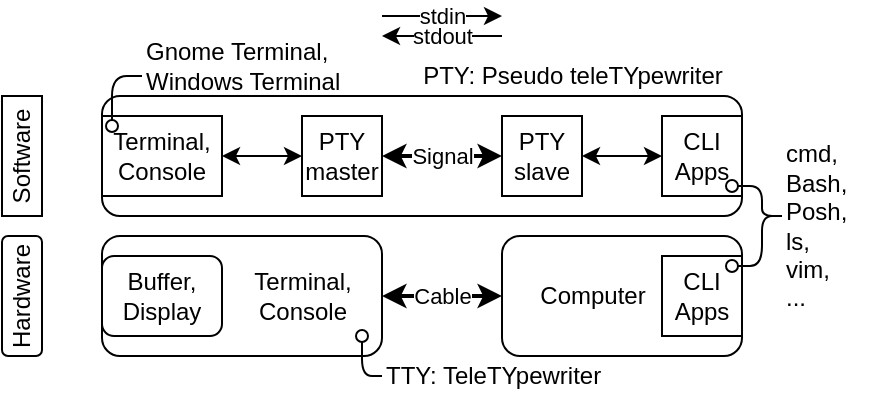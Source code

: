<mxfile version="14.9.6" type="device"><diagram id="SMAPRPyylL6mM1edR8xR" name="第 1 页"><mxGraphModel dx="628" dy="442" grid="1" gridSize="10" guides="0" tooltips="1" connect="1" arrows="1" fold="1" page="1" pageScale="1" pageWidth="827" pageHeight="1169" math="0" shadow="0"><root><mxCell id="0"/><mxCell id="1" parent="0"/><mxCell id="uVU-eiplVCo2GfwAfE2M-29" value="" style="rounded=1;whiteSpace=wrap;html=1;fillColor=#ffffff;" parent="1" vertex="1"><mxGeometry x="80" y="70" width="320" height="60" as="geometry"/></mxCell><mxCell id="uVU-eiplVCo2GfwAfE2M-28" value="" style="rounded=1;whiteSpace=wrap;html=1;fillColor=#ffffff;" parent="1" vertex="1"><mxGeometry x="280" y="140" width="120" height="60" as="geometry"/></mxCell><mxCell id="uVU-eiplVCo2GfwAfE2M-27" value="" style="rounded=1;whiteSpace=wrap;html=1;" parent="1" vertex="1"><mxGeometry x="80" y="140" width="140" height="60" as="geometry"/></mxCell><mxCell id="uVU-eiplVCo2GfwAfE2M-1" value="Terminal,&lt;br&gt;Console" style="rounded=0;whiteSpace=wrap;html=1;" parent="1" vertex="1"><mxGeometry x="80" y="80" width="60" height="40" as="geometry"/></mxCell><mxCell id="uVU-eiplVCo2GfwAfE2M-4" value="PTY&lt;br&gt;master" style="rounded=0;whiteSpace=wrap;html=1;" parent="1" vertex="1"><mxGeometry x="180" y="80" width="40" height="40" as="geometry"/></mxCell><mxCell id="uVU-eiplVCo2GfwAfE2M-5" value="PTY&lt;br&gt;slave" style="rounded=0;whiteSpace=wrap;html=1;" parent="1" vertex="1"><mxGeometry x="280" y="80" width="40" height="40" as="geometry"/></mxCell><mxCell id="uVU-eiplVCo2GfwAfE2M-7" value="CLI Apps" style="whiteSpace=wrap;html=1;" parent="1" vertex="1"><mxGeometry x="360" y="80" width="40" height="40" as="geometry"/></mxCell><mxCell id="uVU-eiplVCo2GfwAfE2M-8" value="&lt;span&gt;PTY: Pseudo teleTYpewriter&lt;/span&gt;" style="text;html=1;align=center;verticalAlign=middle;resizable=0;points=[];autosize=1;strokeColor=none;" parent="1" vertex="1"><mxGeometry x="230" y="50" width="170" height="20" as="geometry"/></mxCell><mxCell id="uVU-eiplVCo2GfwAfE2M-13" value="" style="endArrow=classic;startArrow=classic;html=1;" parent="1" source="uVU-eiplVCo2GfwAfE2M-1" target="uVU-eiplVCo2GfwAfE2M-4" edge="1"><mxGeometry width="50" height="50" relative="1" as="geometry"><mxPoint x="150" y="60" as="sourcePoint"/><mxPoint x="200" y="10" as="targetPoint"/></mxGeometry></mxCell><mxCell id="uVU-eiplVCo2GfwAfE2M-19" value="Cable" style="endArrow=classic;startArrow=classic;html=1;strokeWidth=2;curved=1;" parent="1" source="uVU-eiplVCo2GfwAfE2M-27" target="uVU-eiplVCo2GfwAfE2M-28" edge="1"><mxGeometry width="50" height="50" relative="1" as="geometry"><mxPoint x="260" y="170.0" as="sourcePoint"/><mxPoint x="320" y="170.0" as="targetPoint"/><mxPoint as="offset"/></mxGeometry></mxCell><mxCell id="uVU-eiplVCo2GfwAfE2M-20" value="Signal" style="endArrow=classic;startArrow=classic;html=1;strokeWidth=2;curved=1;" parent="1" source="uVU-eiplVCo2GfwAfE2M-4" target="uVU-eiplVCo2GfwAfE2M-5" edge="1"><mxGeometry width="50" height="50" relative="1" as="geometry"><mxPoint x="270" y="180.0" as="sourcePoint"/><mxPoint x="330" y="180.0" as="targetPoint"/><mxPoint as="offset"/></mxGeometry></mxCell><mxCell id="uVU-eiplVCo2GfwAfE2M-21" value="" style="endArrow=classic;startArrow=classic;html=1;" parent="1" source="uVU-eiplVCo2GfwAfE2M-5" target="uVU-eiplVCo2GfwAfE2M-7" edge="1"><mxGeometry width="50" height="50" relative="1" as="geometry"><mxPoint x="380" y="99.81" as="sourcePoint"/><mxPoint x="420" y="99.81" as="targetPoint"/></mxGeometry></mxCell><mxCell id="uVU-eiplVCo2GfwAfE2M-23" value="&lt;span&gt;Terminal,&lt;br&gt;Console&lt;br&gt;&lt;/span&gt;" style="text;html=1;align=center;verticalAlign=middle;resizable=0;points=[];autosize=1;strokeColor=none;" parent="1" vertex="1"><mxGeometry x="150" y="155" width="60" height="30" as="geometry"/></mxCell><mxCell id="uVU-eiplVCo2GfwAfE2M-26" value="CLI Apps" style="whiteSpace=wrap;html=1;" parent="1" vertex="1"><mxGeometry x="360" y="150" width="40" height="40" as="geometry"/></mxCell><mxCell id="uVU-eiplVCo2GfwAfE2M-33" value="Software" style="whiteSpace=wrap;html=1;rotation=-90;" parent="1" vertex="1"><mxGeometry x="10" y="90" width="60" height="20" as="geometry"/></mxCell><mxCell id="uVU-eiplVCo2GfwAfE2M-35" value="&lt;span&gt;Hardware&lt;/span&gt;" style="rounded=1;whiteSpace=wrap;html=1;fillColor=#ffffff;rotation=-90;" parent="1" vertex="1"><mxGeometry x="10" y="160" width="60" height="20" as="geometry"/></mxCell><mxCell id="uVU-eiplVCo2GfwAfE2M-37" value="&lt;span&gt;Buffer,&lt;br&gt;Display&lt;br&gt;&lt;/span&gt;" style="rounded=1;whiteSpace=wrap;html=1;fillColor=#ffffff;" parent="1" vertex="1"><mxGeometry x="80" y="150" width="60" height="40" as="geometry"/></mxCell><mxCell id="uVU-eiplVCo2GfwAfE2M-39" value="&lt;span&gt;Computer&lt;/span&gt;" style="text;html=1;align=center;verticalAlign=middle;resizable=0;points=[];autosize=1;strokeColor=none;" parent="1" vertex="1"><mxGeometry x="290" y="160" width="70" height="20" as="geometry"/></mxCell><mxCell id="uVU-eiplVCo2GfwAfE2M-41" value="TTY: TeleTYpewriter" style="text;html=1;align=left;verticalAlign=middle;resizable=0;points=[];autosize=1;strokeColor=none;" parent="1" vertex="1"><mxGeometry x="220" y="200" width="120" height="20" as="geometry"/></mxCell><mxCell id="uVU-eiplVCo2GfwAfE2M-42" value="" style="endArrow=none;html=1;strokeWidth=1;startArrow=oval;startFill=0;" parent="1" target="uVU-eiplVCo2GfwAfE2M-41" edge="1"><mxGeometry width="50" height="50" relative="1" as="geometry"><mxPoint x="210" y="190" as="sourcePoint"/><mxPoint x="220" y="210" as="targetPoint"/><Array as="points"><mxPoint x="210" y="210"/></Array></mxGeometry></mxCell><mxCell id="uVU-eiplVCo2GfwAfE2M-43" value="" style="endArrow=none;html=1;strokeWidth=1;startArrow=oval;startFill=0;" parent="1" edge="1"><mxGeometry width="50" height="50" relative="1" as="geometry"><mxPoint x="395" y="155.0" as="sourcePoint"/><mxPoint x="420" y="130" as="targetPoint"/><Array as="points"><mxPoint x="410" y="155"/><mxPoint x="410" y="130"/></Array></mxGeometry></mxCell><mxCell id="uVU-eiplVCo2GfwAfE2M-44" value="" style="endArrow=none;html=1;strokeWidth=1;startArrow=oval;startFill=0;" parent="1" edge="1"><mxGeometry width="50" height="50" relative="1" as="geometry"><mxPoint x="395" y="115.0" as="sourcePoint"/><mxPoint x="420" y="130" as="targetPoint"/><Array as="points"><mxPoint x="410" y="115"/><mxPoint x="410" y="130"/></Array></mxGeometry></mxCell><mxCell id="uVU-eiplVCo2GfwAfE2M-45" value="cmd,&lt;br&gt;Bash,&lt;br&gt;Posh,&lt;br&gt;ls,&lt;br&gt;vim,&lt;br&gt;..." style="text;html=1;align=left;verticalAlign=middle;resizable=0;points=[];autosize=1;strokeColor=none;" parent="1" vertex="1"><mxGeometry x="420" y="90" width="50" height="90" as="geometry"/></mxCell><mxCell id="uVU-eiplVCo2GfwAfE2M-46" value="" style="endArrow=none;html=1;strokeWidth=1;startArrow=oval;startFill=0;" parent="1" edge="1"><mxGeometry width="50" height="50" relative="1" as="geometry"><mxPoint x="85" y="85" as="sourcePoint"/><mxPoint x="100" y="60" as="targetPoint"/><Array as="points"><mxPoint x="85" y="60"/></Array></mxGeometry></mxCell><mxCell id="uVU-eiplVCo2GfwAfE2M-47" value="Gnome Terminal,&lt;br&gt;Windows Terminal" style="text;html=1;align=left;verticalAlign=middle;resizable=0;points=[];autosize=1;strokeColor=none;" parent="1" vertex="1"><mxGeometry x="100" y="40" width="110" height="30" as="geometry"/></mxCell><mxCell id="-D2-vh8ipv8cCWWSc9RT-2" value="stdin" style="endArrow=classic;html=1;" edge="1" parent="1"><mxGeometry width="50" height="50" relative="1" as="geometry"><mxPoint x="220" y="30" as="sourcePoint"/><mxPoint x="280" y="30" as="targetPoint"/></mxGeometry></mxCell><mxCell id="-D2-vh8ipv8cCWWSc9RT-3" value="stdout" style="endArrow=classic;html=1;" edge="1" parent="1"><mxGeometry width="50" height="50" relative="1" as="geometry"><mxPoint x="280" y="40" as="sourcePoint"/><mxPoint x="220" y="40" as="targetPoint"/></mxGeometry></mxCell></root></mxGraphModel></diagram></mxfile>